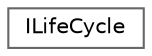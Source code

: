 digraph "Graphical Class Hierarchy"
{
 // INTERACTIVE_SVG=YES
 // LATEX_PDF_SIZE
  bgcolor="transparent";
  edge [fontname=Helvetica,fontsize=10,labelfontname=Helvetica,labelfontsize=10];
  node [fontname=Helvetica,fontsize=10,shape=box,height=0.2,width=0.4];
  rankdir="LR";
  Node0 [id="Node000000",label="ILifeCycle",height=0.2,width=0.4,color="grey40", fillcolor="white", style="filled",URL="$d8/de8/classILifeCycle.html",tooltip="Interface for controlling an object's start/stop life cycle."];
}
